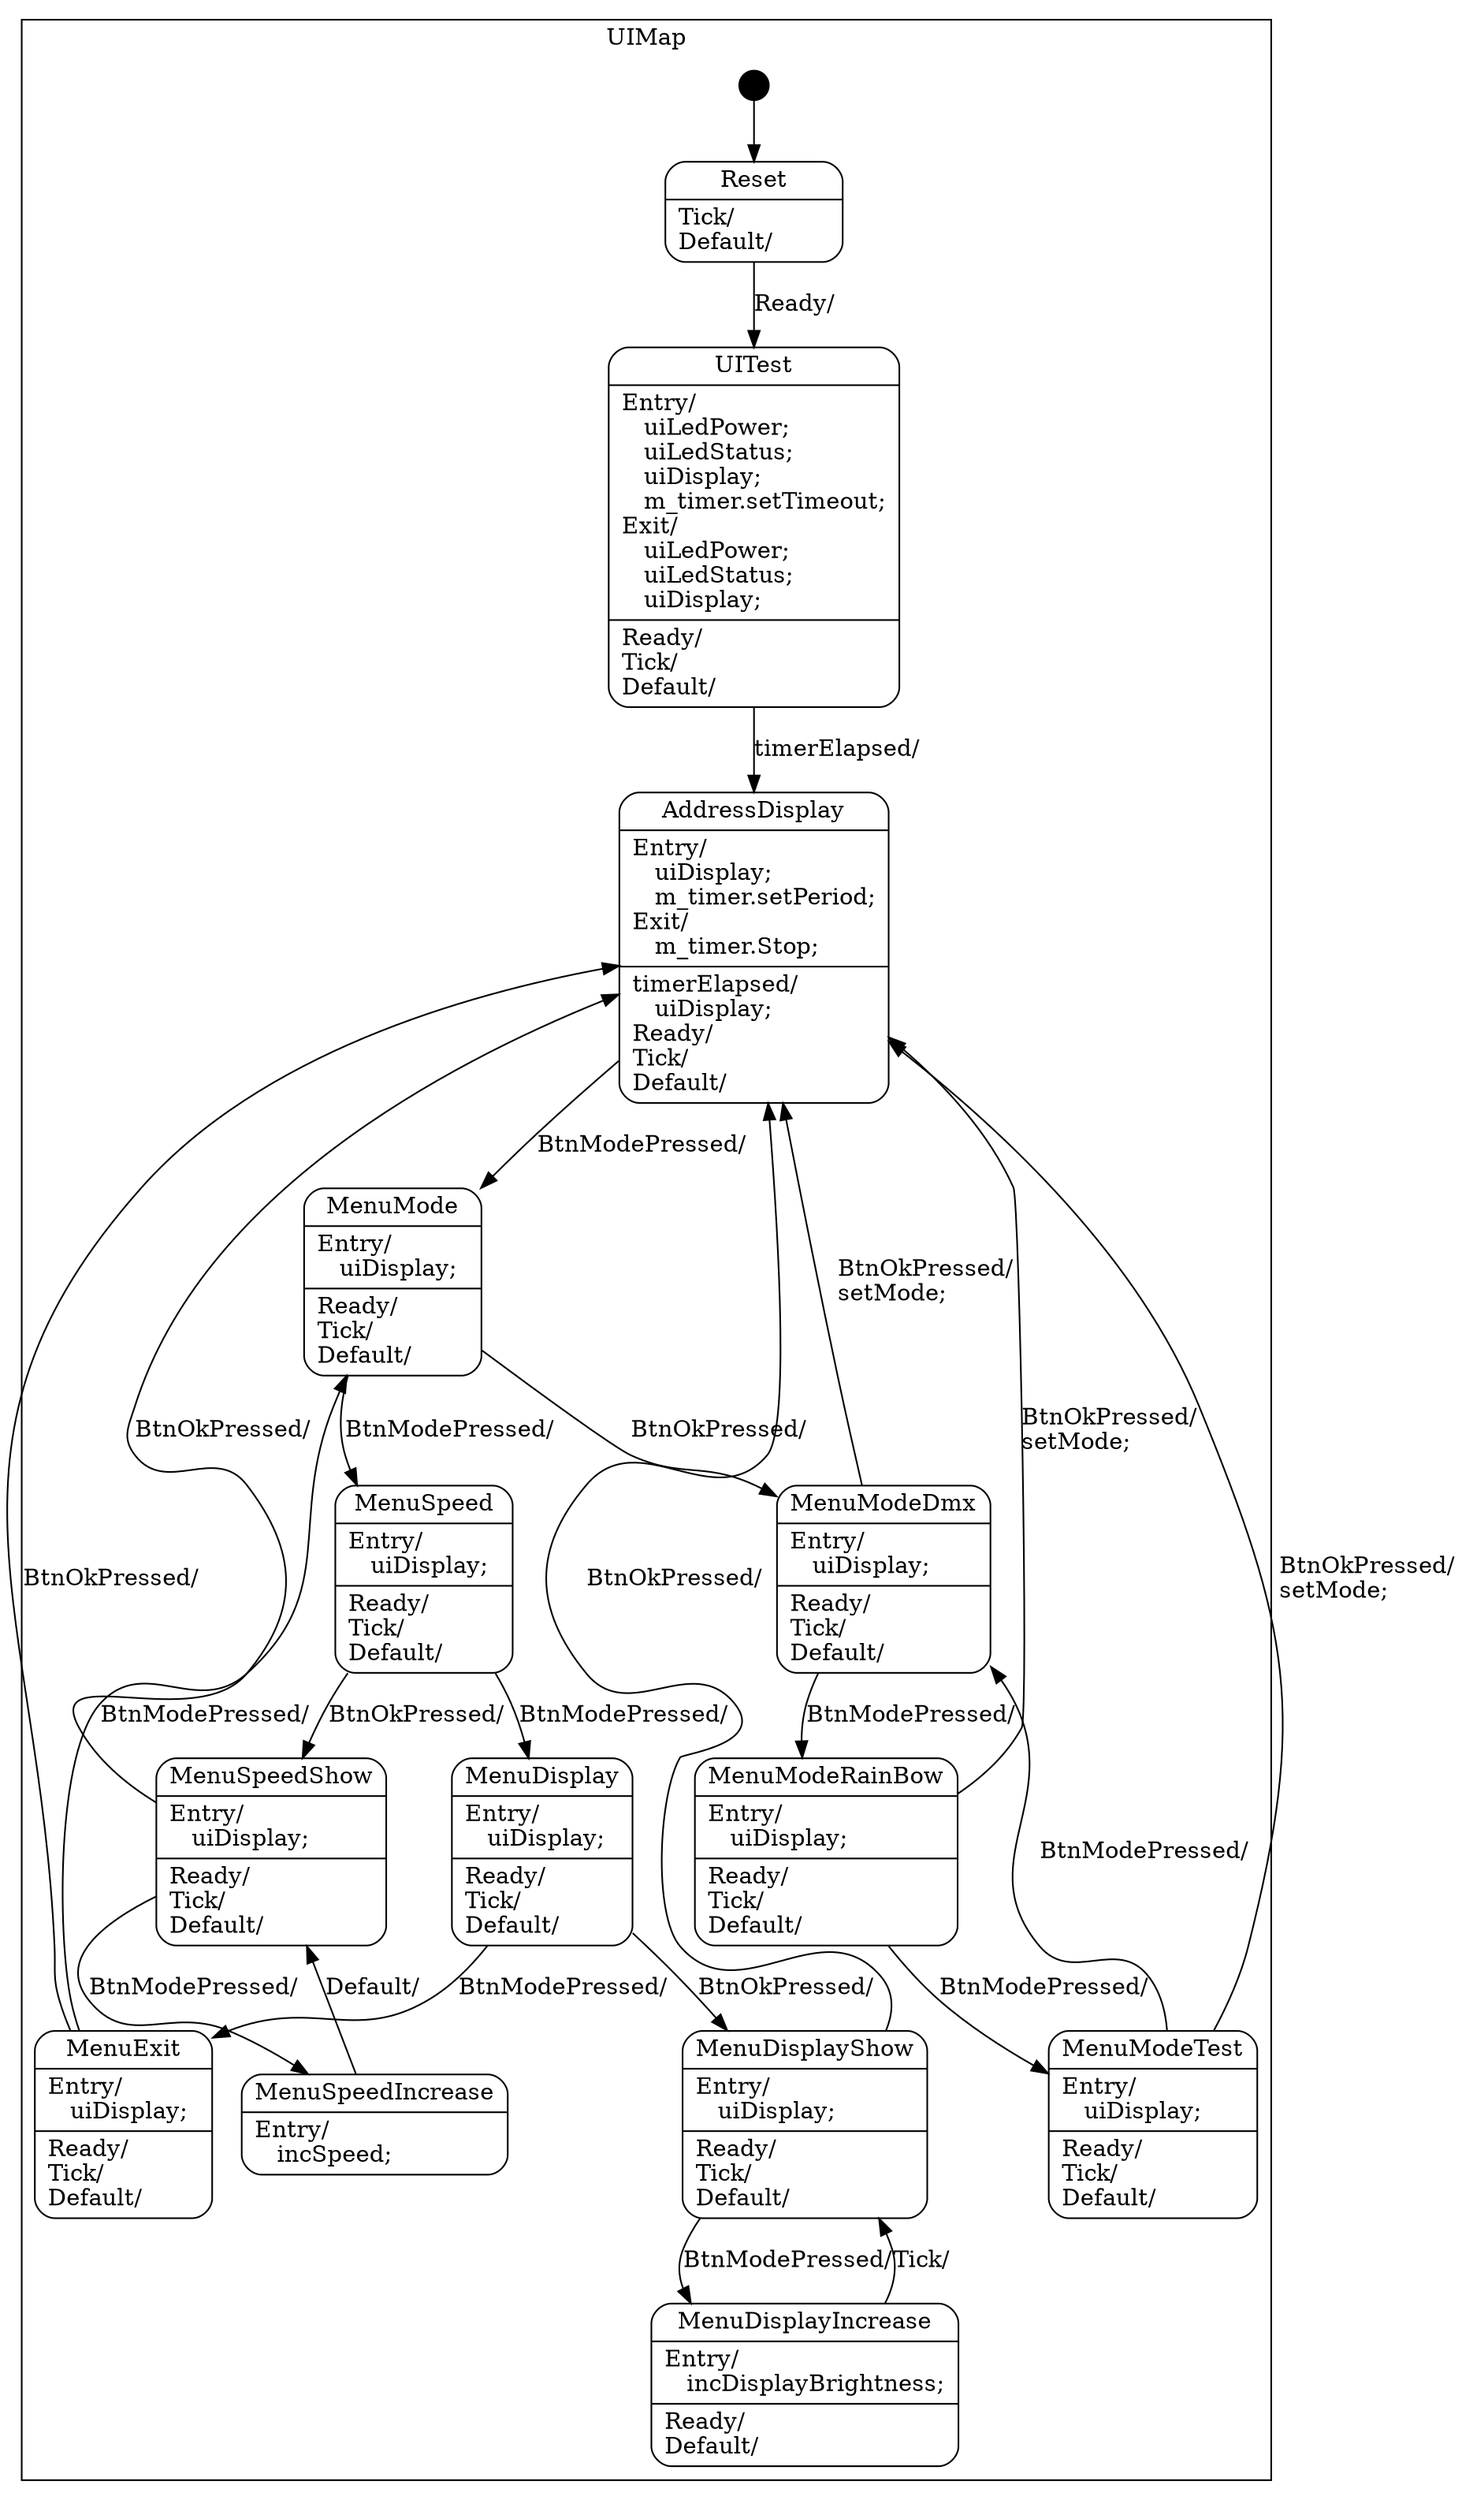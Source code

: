 digraph UserInterface {

    node
        [shape=Mrecord width=1.5];

    subgraph cluster_UIMap {

        label="UIMap";

        //
        // States (Nodes)
        //

        "UIMap::Reset"
            [label="{Reset|Tick/\lDefault/\l}"];

        "UIMap::UITest"
            [label="{UITest|Entry/\l&nbsp;&nbsp;&nbsp;uiLedPower;\l&nbsp;&nbsp;&nbsp;uiLedStatus;\l&nbsp;&nbsp;&nbsp;uiDisplay;\l&nbsp;&nbsp;&nbsp;m_timer.setTimeout;\lExit/\l&nbsp;&nbsp;&nbsp;uiLedPower;\l&nbsp;&nbsp;&nbsp;uiLedStatus;\l&nbsp;&nbsp;&nbsp;uiDisplay;\l|Ready/\lTick/\lDefault/\l}"];

        "UIMap::AddressDisplay"
            [label="{AddressDisplay|Entry/\l&nbsp;&nbsp;&nbsp;uiDisplay;\l&nbsp;&nbsp;&nbsp;m_timer.setPeriod;\lExit/\l&nbsp;&nbsp;&nbsp;m_timer.Stop;\l|timerElapsed/\l&nbsp;&nbsp;&nbsp;uiDisplay;\lReady/\lTick/\lDefault/\l}"];

        "UIMap::MenuMode"
            [label="{MenuMode|Entry/\l&nbsp;&nbsp;&nbsp;uiDisplay;\l|Ready/\lTick/\lDefault/\l}"];

        "UIMap::MenuSpeed"
            [label="{MenuSpeed|Entry/\l&nbsp;&nbsp;&nbsp;uiDisplay;\l|Ready/\lTick/\lDefault/\l}"];

        "UIMap::MenuDisplay"
            [label="{MenuDisplay|Entry/\l&nbsp;&nbsp;&nbsp;uiDisplay;\l|Ready/\lTick/\lDefault/\l}"];

        "UIMap::MenuExit"
            [label="{MenuExit|Entry/\l&nbsp;&nbsp;&nbsp;uiDisplay;\l|Ready/\lTick/\lDefault/\l}"];

        "UIMap::MenuModeDmx"
            [label="{MenuModeDmx|Entry/\l&nbsp;&nbsp;&nbsp;uiDisplay;\l|Ready/\lTick/\lDefault/\l}"];

        "UIMap::MenuModeRainBow"
            [label="{MenuModeRainBow|Entry/\l&nbsp;&nbsp;&nbsp;uiDisplay;\l|Ready/\lTick/\lDefault/\l}"];

        "UIMap::MenuModeTest"
            [label="{MenuModeTest|Entry/\l&nbsp;&nbsp;&nbsp;uiDisplay;\l|Ready/\lTick/\lDefault/\l}"];

        "UIMap::MenuSpeedShow"
            [label="{MenuSpeedShow|Entry/\l&nbsp;&nbsp;&nbsp;uiDisplay;\l|Ready/\lTick/\lDefault/\l}"];

        "UIMap::MenuSpeedIncrease"
            [label="{MenuSpeedIncrease|Entry/\l&nbsp;&nbsp;&nbsp;incSpeed;\l}"];

        "UIMap::MenuDisplayShow"
            [label="{MenuDisplayShow|Entry/\l&nbsp;&nbsp;&nbsp;uiDisplay;\l|Ready/\lTick/\lDefault/\l}"];

        "UIMap::MenuDisplayIncrease"
            [label="{MenuDisplayIncrease|Entry/\l&nbsp;&nbsp;&nbsp;incDisplayBrightness;\l|Ready/\lDefault/\l}"];

        "%start"
            [label="" shape=circle style=filled fillcolor=black width=0.25];

        //
        // Transitions (Edges)
        //

        "UIMap::Reset" -> "UIMap::UITest"
            [label="Ready/\l"];

        "UIMap::UITest" -> "UIMap::AddressDisplay"
            [label="timerElapsed/\l"];

        "UIMap::AddressDisplay" -> "UIMap::MenuMode"
            [label="BtnModePressed/\l"];

        "UIMap::MenuMode" -> "UIMap::MenuModeDmx"
            [label="BtnOkPressed/\l"];

        "UIMap::MenuMode" -> "UIMap::MenuSpeed"
            [label="BtnModePressed/\l"];

        "UIMap::MenuSpeed" -> "UIMap::MenuSpeedShow"
            [label="BtnOkPressed/\l"];

        "UIMap::MenuSpeed" -> "UIMap::MenuDisplay"
            [label="BtnModePressed/\l"];

        "UIMap::MenuDisplay" -> "UIMap::MenuDisplayShow"
            [label="BtnOkPressed/\l"];

        "UIMap::MenuDisplay" -> "UIMap::MenuExit"
            [label="BtnModePressed/\l"];

        "UIMap::MenuExit" -> "UIMap::AddressDisplay"
            [label="BtnOkPressed/\l"];

        "UIMap::MenuExit" -> "UIMap::MenuMode"
            [label="BtnModePressed/\l"];

        "UIMap::MenuModeDmx" -> "UIMap::MenuModeRainBow"
            [label="BtnModePressed/\l"];

        "UIMap::MenuModeDmx" -> "UIMap::AddressDisplay"
            [label="BtnOkPressed/\lsetMode;\l"];

        "UIMap::MenuModeRainBow" -> "UIMap::MenuModeTest"
            [label="BtnModePressed/\l"];

        "UIMap::MenuModeRainBow" -> "UIMap::AddressDisplay"
            [label="BtnOkPressed/\lsetMode;\l"];

        "UIMap::MenuModeTest" -> "UIMap::MenuModeDmx"
            [label="BtnModePressed/\l"];

        "UIMap::MenuModeTest" -> "UIMap::AddressDisplay"
            [label="BtnOkPressed/\lsetMode;\l"];

        "UIMap::MenuSpeedShow" -> "UIMap::MenuSpeedIncrease"
            [label="BtnModePressed/\l"];

        "UIMap::MenuSpeedShow" -> "UIMap::AddressDisplay"
            [label="BtnOkPressed/\l"];

        "UIMap::MenuSpeedIncrease" -> "UIMap::MenuSpeedShow"
            [label="Default/\l"];

        "UIMap::MenuDisplayShow" -> "UIMap::MenuDisplayIncrease"
            [label="BtnModePressed/\l"];

        "UIMap::MenuDisplayShow" -> "UIMap::AddressDisplay"
            [label="BtnOkPressed/\l"];

        "UIMap::MenuDisplayIncrease" -> "UIMap::MenuDisplayShow"
            [label="Tick/\l"];

        "%start" -> "UIMap::Reset"
    }

}
